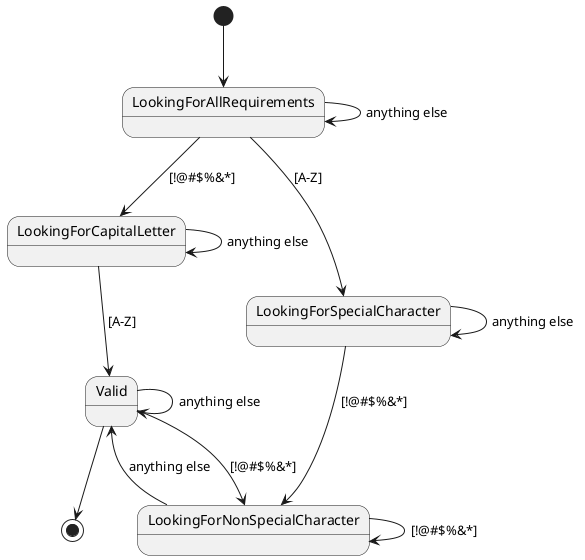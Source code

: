 @startuml

[*] --> LookingForAllRequirements

LookingForAllRequirements --> LookingForCapitalLetter: [!@#$%&*]
LookingForAllRequirements --> LookingForSpecialCharacter: [A-Z]
LookingForAllRequirements --> LookingForAllRequirements: anything else

LookingForCapitalLetter --> Valid: [A-Z]
LookingForCapitalLetter --> LookingForCapitalLetter: anything else

LookingForSpecialCharacter --> LookingForNonSpecialCharacter: [!@#$%&*]
LookingForSpecialCharacter --> LookingForSpecialCharacter: anything else

LookingForNonSpecialCharacter --> LookingForNonSpecialCharacter: [!@#$%&*]
LookingForNonSpecialCharacter --> Valid: anything else

Valid --> [*]
Valid --> Valid: anything else
Valid --> LookingForNonSpecialCharacter: [!@#$%&*]

@enduml